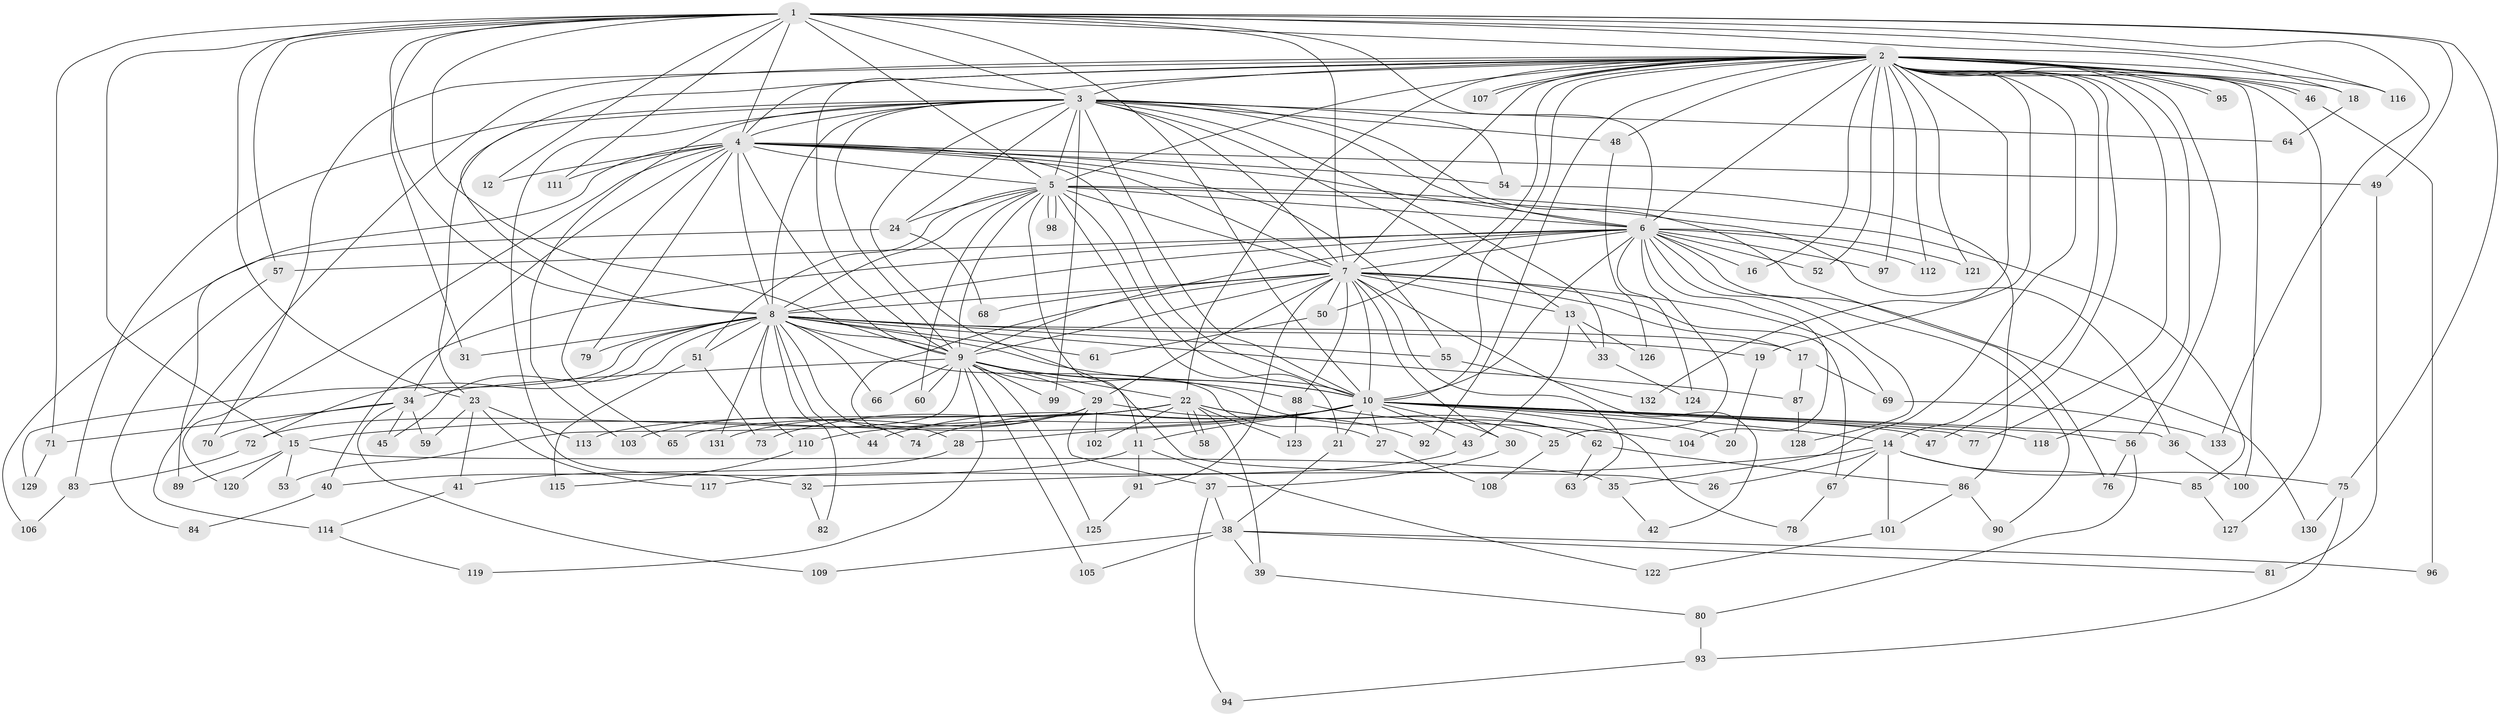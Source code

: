 // Generated by graph-tools (version 1.1) at 2025/14/03/09/25 04:14:09]
// undirected, 133 vertices, 291 edges
graph export_dot {
graph [start="1"]
  node [color=gray90,style=filled];
  1;
  2;
  3;
  4;
  5;
  6;
  7;
  8;
  9;
  10;
  11;
  12;
  13;
  14;
  15;
  16;
  17;
  18;
  19;
  20;
  21;
  22;
  23;
  24;
  25;
  26;
  27;
  28;
  29;
  30;
  31;
  32;
  33;
  34;
  35;
  36;
  37;
  38;
  39;
  40;
  41;
  42;
  43;
  44;
  45;
  46;
  47;
  48;
  49;
  50;
  51;
  52;
  53;
  54;
  55;
  56;
  57;
  58;
  59;
  60;
  61;
  62;
  63;
  64;
  65;
  66;
  67;
  68;
  69;
  70;
  71;
  72;
  73;
  74;
  75;
  76;
  77;
  78;
  79;
  80;
  81;
  82;
  83;
  84;
  85;
  86;
  87;
  88;
  89;
  90;
  91;
  92;
  93;
  94;
  95;
  96;
  97;
  98;
  99;
  100;
  101;
  102;
  103;
  104;
  105;
  106;
  107;
  108;
  109;
  110;
  111;
  112;
  113;
  114;
  115;
  116;
  117;
  118;
  119;
  120;
  121;
  122;
  123;
  124;
  125;
  126;
  127;
  128;
  129;
  130;
  131;
  132;
  133;
  1 -- 2;
  1 -- 3;
  1 -- 4;
  1 -- 5;
  1 -- 6;
  1 -- 7;
  1 -- 8;
  1 -- 9;
  1 -- 10;
  1 -- 12;
  1 -- 15;
  1 -- 18;
  1 -- 23;
  1 -- 31;
  1 -- 49;
  1 -- 57;
  1 -- 71;
  1 -- 75;
  1 -- 111;
  1 -- 116;
  1 -- 133;
  2 -- 3;
  2 -- 4;
  2 -- 5;
  2 -- 6;
  2 -- 7;
  2 -- 8;
  2 -- 9;
  2 -- 10;
  2 -- 14;
  2 -- 16;
  2 -- 18;
  2 -- 19;
  2 -- 22;
  2 -- 35;
  2 -- 46;
  2 -- 46;
  2 -- 47;
  2 -- 48;
  2 -- 50;
  2 -- 52;
  2 -- 56;
  2 -- 70;
  2 -- 77;
  2 -- 92;
  2 -- 95;
  2 -- 95;
  2 -- 97;
  2 -- 100;
  2 -- 107;
  2 -- 107;
  2 -- 112;
  2 -- 114;
  2 -- 116;
  2 -- 118;
  2 -- 121;
  2 -- 127;
  2 -- 132;
  3 -- 4;
  3 -- 5;
  3 -- 6;
  3 -- 7;
  3 -- 8;
  3 -- 9;
  3 -- 10;
  3 -- 13;
  3 -- 23;
  3 -- 24;
  3 -- 26;
  3 -- 32;
  3 -- 33;
  3 -- 48;
  3 -- 54;
  3 -- 64;
  3 -- 76;
  3 -- 83;
  3 -- 99;
  3 -- 103;
  4 -- 5;
  4 -- 6;
  4 -- 7;
  4 -- 8;
  4 -- 9;
  4 -- 10;
  4 -- 12;
  4 -- 34;
  4 -- 49;
  4 -- 54;
  4 -- 55;
  4 -- 65;
  4 -- 79;
  4 -- 89;
  4 -- 111;
  4 -- 120;
  5 -- 6;
  5 -- 7;
  5 -- 8;
  5 -- 9;
  5 -- 10;
  5 -- 11;
  5 -- 21;
  5 -- 24;
  5 -- 36;
  5 -- 51;
  5 -- 60;
  5 -- 85;
  5 -- 98;
  5 -- 98;
  6 -- 7;
  6 -- 8;
  6 -- 9;
  6 -- 10;
  6 -- 16;
  6 -- 25;
  6 -- 40;
  6 -- 52;
  6 -- 57;
  6 -- 90;
  6 -- 97;
  6 -- 104;
  6 -- 112;
  6 -- 121;
  6 -- 124;
  6 -- 128;
  6 -- 130;
  7 -- 8;
  7 -- 9;
  7 -- 10;
  7 -- 13;
  7 -- 17;
  7 -- 28;
  7 -- 29;
  7 -- 30;
  7 -- 42;
  7 -- 50;
  7 -- 63;
  7 -- 67;
  7 -- 68;
  7 -- 69;
  7 -- 88;
  7 -- 91;
  8 -- 9;
  8 -- 10;
  8 -- 17;
  8 -- 19;
  8 -- 27;
  8 -- 31;
  8 -- 44;
  8 -- 45;
  8 -- 51;
  8 -- 55;
  8 -- 61;
  8 -- 66;
  8 -- 72;
  8 -- 74;
  8 -- 79;
  8 -- 82;
  8 -- 87;
  8 -- 110;
  8 -- 129;
  8 -- 131;
  9 -- 10;
  9 -- 22;
  9 -- 29;
  9 -- 34;
  9 -- 53;
  9 -- 60;
  9 -- 62;
  9 -- 66;
  9 -- 88;
  9 -- 99;
  9 -- 105;
  9 -- 119;
  9 -- 125;
  10 -- 11;
  10 -- 14;
  10 -- 15;
  10 -- 20;
  10 -- 21;
  10 -- 27;
  10 -- 28;
  10 -- 30;
  10 -- 36;
  10 -- 43;
  10 -- 44;
  10 -- 47;
  10 -- 56;
  10 -- 74;
  10 -- 77;
  10 -- 78;
  10 -- 110;
  10 -- 118;
  11 -- 40;
  11 -- 91;
  11 -- 122;
  13 -- 33;
  13 -- 43;
  13 -- 126;
  14 -- 26;
  14 -- 32;
  14 -- 67;
  14 -- 75;
  14 -- 85;
  14 -- 101;
  15 -- 35;
  15 -- 53;
  15 -- 89;
  15 -- 120;
  17 -- 69;
  17 -- 87;
  18 -- 64;
  19 -- 20;
  21 -- 38;
  22 -- 25;
  22 -- 39;
  22 -- 58;
  22 -- 58;
  22 -- 62;
  22 -- 65;
  22 -- 73;
  22 -- 102;
  22 -- 113;
  22 -- 123;
  23 -- 41;
  23 -- 59;
  23 -- 113;
  23 -- 117;
  24 -- 68;
  24 -- 106;
  25 -- 108;
  27 -- 108;
  28 -- 41;
  29 -- 37;
  29 -- 72;
  29 -- 92;
  29 -- 102;
  29 -- 103;
  29 -- 131;
  30 -- 37;
  32 -- 82;
  33 -- 124;
  34 -- 45;
  34 -- 59;
  34 -- 70;
  34 -- 71;
  34 -- 109;
  35 -- 42;
  36 -- 100;
  37 -- 38;
  37 -- 94;
  38 -- 39;
  38 -- 81;
  38 -- 96;
  38 -- 105;
  38 -- 109;
  39 -- 80;
  40 -- 84;
  41 -- 114;
  43 -- 117;
  46 -- 96;
  48 -- 126;
  49 -- 81;
  50 -- 61;
  51 -- 73;
  51 -- 115;
  54 -- 86;
  55 -- 132;
  56 -- 76;
  56 -- 80;
  57 -- 84;
  62 -- 63;
  62 -- 86;
  67 -- 78;
  69 -- 133;
  71 -- 129;
  72 -- 83;
  75 -- 93;
  75 -- 130;
  80 -- 93;
  83 -- 106;
  85 -- 127;
  86 -- 90;
  86 -- 101;
  87 -- 128;
  88 -- 104;
  88 -- 123;
  91 -- 125;
  93 -- 94;
  101 -- 122;
  110 -- 115;
  114 -- 119;
}
